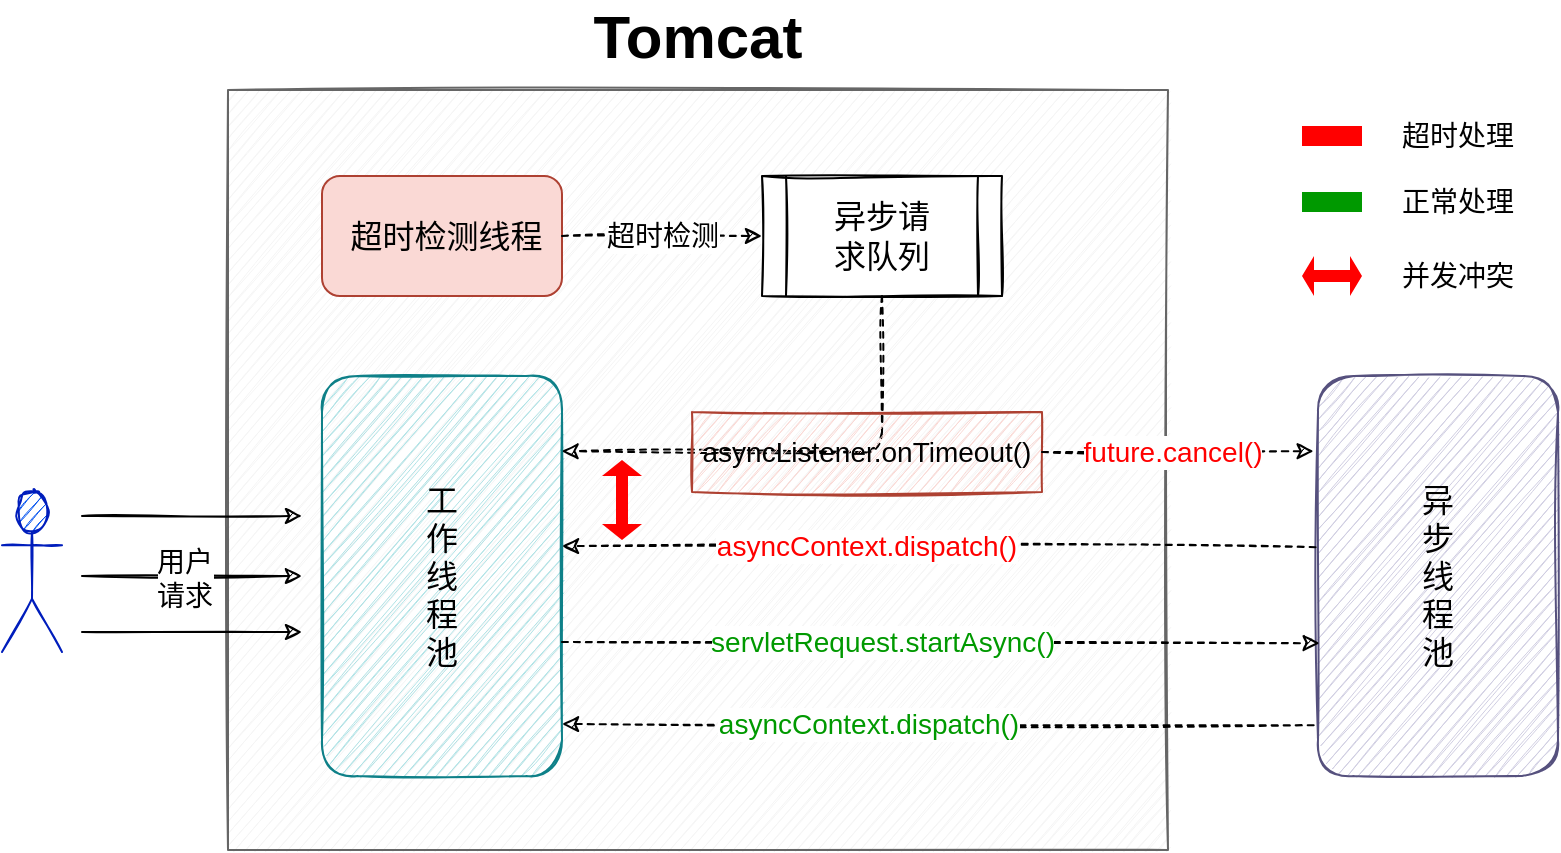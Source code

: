 <mxfile scale="1" border="10">
    <diagram id="5IMSoKu6TXH3aLEMVBPB" name="Page-1">
        <mxGraphModel dx="1644" dy="1565" grid="1" gridSize="10" guides="1" tooltips="1" connect="1" arrows="1" fold="1" page="1" pageScale="1" pageWidth="850" pageHeight="1100" background="#ffffff" math="0" shadow="0">
            <root>
                <mxCell id="0"/>
                <mxCell id="1" parent="0"/>
                <mxCell id="2" value="" style="rounded=0;whiteSpace=wrap;html=1;sketch=1;fillColor=#f5f5f5;strokeColor=#666666;fontColor=#333333;" parent="1" vertex="1">
                    <mxGeometry x="93" y="37" width="470" height="380" as="geometry"/>
                </mxCell>
                <mxCell id="3" value="" style="shape=umlActor;verticalLabelPosition=bottom;verticalAlign=top;html=1;outlineConnect=0;sketch=1;fillColor=#0050ef;strokeColor=#001DBC;fontColor=#ffffff;" parent="1" vertex="1">
                    <mxGeometry x="-20" y="238" width="30" height="80" as="geometry"/>
                </mxCell>
                <mxCell id="4" value="" style="endArrow=classic;html=1;sketch=1;" parent="1" edge="1">
                    <mxGeometry width="50" height="50" relative="1" as="geometry">
                        <mxPoint x="20" y="280" as="sourcePoint"/>
                        <mxPoint x="130" y="280" as="targetPoint"/>
                    </mxGeometry>
                </mxCell>
                <mxCell id="33" value="用户&lt;br&gt;请求" style="edgeLabel;html=1;align=center;verticalAlign=middle;resizable=0;points=[];fontSize=14;" parent="4" vertex="1" connectable="0">
                    <mxGeometry x="-0.076" y="-1" relative="1" as="geometry">
                        <mxPoint as="offset"/>
                    </mxGeometry>
                </mxCell>
                <mxCell id="5" value="工&lt;br&gt;作&lt;br&gt;线&lt;br&gt;程&lt;br&gt;池" style="rounded=1;whiteSpace=wrap;html=1;fontSize=16;fillColor=#b0e3e6;strokeColor=#0e8088;sketch=1;" parent="1" vertex="1">
                    <mxGeometry x="140" y="180" width="120" height="200" as="geometry"/>
                </mxCell>
                <mxCell id="6" value="异步请&lt;br&gt;求队列" style="shape=process;whiteSpace=wrap;html=1;backgroundOutline=1;fontSize=16;sketch=1;" parent="1" vertex="1">
                    <mxGeometry x="360" y="80" width="120" height="60" as="geometry"/>
                </mxCell>
                <mxCell id="7" value="异&lt;br&gt;步&lt;br&gt;线&lt;br&gt;程&lt;br&gt;池" style="rounded=1;whiteSpace=wrap;html=1;fontSize=16;spacing=2;fillColor=#d0cee2;strokeColor=#56517e;sketch=1;" parent="1" vertex="1">
                    <mxGeometry x="638" y="180" width="120" height="200" as="geometry"/>
                </mxCell>
                <mxCell id="9" value="" style="endArrow=classic;html=1;dashed=1;exitX=-0.018;exitY=0.873;exitDx=0;exitDy=0;entryX=1;entryY=0.75;entryDx=0;entryDy=0;exitPerimeter=0;sketch=1;" parent="1" source="7" edge="1">
                    <mxGeometry width="50" height="50" relative="1" as="geometry">
                        <mxPoint x="610" y="354" as="sourcePoint"/>
                        <mxPoint x="260" y="354" as="targetPoint"/>
                    </mxGeometry>
                </mxCell>
                <mxCell id="10" value="asyncContext.dispatch()" style="edgeLabel;html=1;align=center;verticalAlign=middle;resizable=0;points=[];fontSize=14;fontColor=#009900;" parent="9" vertex="1" connectable="0">
                    <mxGeometry x="0.043" y="-1" relative="1" as="geometry">
                        <mxPoint x="-27.34" as="offset"/>
                    </mxGeometry>
                </mxCell>
                <mxCell id="11" value="&amp;nbsp;超时检测线程" style="rounded=1;whiteSpace=wrap;html=1;fontSize=16;fillColor=#fad9d5;strokeColor=#ae4132;sketch=0;" parent="1" vertex="1">
                    <mxGeometry x="140" y="80" width="120" height="60" as="geometry"/>
                </mxCell>
                <mxCell id="14" value="" style="endArrow=classic;html=1;dashed=1;exitX=1;exitY=0.5;exitDx=0;exitDy=0;entryX=0;entryY=0.5;entryDx=0;entryDy=0;sketch=1;" parent="1" source="11" target="6" edge="1">
                    <mxGeometry width="50" height="50" relative="1" as="geometry">
                        <mxPoint x="250" y="270" as="sourcePoint"/>
                        <mxPoint x="300" y="220" as="targetPoint"/>
                    </mxGeometry>
                </mxCell>
                <mxCell id="15" value="超时检测" style="edgeLabel;html=1;align=center;verticalAlign=middle;resizable=0;points=[];fontSize=14;" parent="14" vertex="1" connectable="0">
                    <mxGeometry x="0.18" y="-3" relative="1" as="geometry">
                        <mxPoint x="-9" y="-3" as="offset"/>
                    </mxGeometry>
                </mxCell>
                <mxCell id="16" value="" style="endArrow=classic;html=1;dashed=1;exitX=0.5;exitY=1;exitDx=0;exitDy=0;entryX=0.998;entryY=0.188;entryDx=0;entryDy=0;entryPerimeter=0;sketch=1;" parent="1" source="6" target="5" edge="1">
                    <mxGeometry width="50" height="50" relative="1" as="geometry">
                        <mxPoint x="220" y="270" as="sourcePoint"/>
                        <mxPoint x="270" y="220" as="targetPoint"/>
                        <Array as="points">
                            <mxPoint x="420" y="218"/>
                        </Array>
                    </mxGeometry>
                </mxCell>
                <mxCell id="21" value="&lt;span style=&quot;font-size: 14px&quot;&gt;asyncListener.onTimeout()&lt;/span&gt;" style="rounded=0;whiteSpace=wrap;html=1;fontSize=14;sketch=1;strokeColor=#ae4132;fillColor=#fad9d5;" parent="1" vertex="1">
                    <mxGeometry x="325" y="198" width="175" height="40" as="geometry"/>
                </mxCell>
                <mxCell id="22" value="" style="endArrow=classic;html=1;dashed=1;entryX=-0.018;entryY=0.188;entryDx=0;entryDy=0;exitX=1;exitY=0.5;exitDx=0;exitDy=0;entryPerimeter=0;sketch=1;" parent="1" source="21" target="7" edge="1">
                    <mxGeometry width="50" height="50" relative="1" as="geometry">
                        <mxPoint x="420" y="270" as="sourcePoint"/>
                        <mxPoint x="470" y="220" as="targetPoint"/>
                    </mxGeometry>
                </mxCell>
                <mxCell id="23" value="future.cancel()" style="edgeLabel;html=1;align=center;verticalAlign=middle;resizable=0;points=[];fontSize=14;labelBackgroundColor=#ffffff;fontColor=#FF0000;" parent="22" vertex="1" connectable="0">
                    <mxGeometry x="-0.144" y="-1" relative="1" as="geometry">
                        <mxPoint x="7" y="-1" as="offset"/>
                    </mxGeometry>
                </mxCell>
                <mxCell id="24" value="" style="endArrow=classic;html=1;dashed=1;entryX=1;entryY=0.75;entryDx=0;entryDy=0;exitX=-0.01;exitY=0.428;exitDx=0;exitDy=0;exitPerimeter=0;sketch=1;" parent="1" source="7" edge="1">
                    <mxGeometry width="50" height="50" relative="1" as="geometry">
                        <mxPoint x="630" y="265" as="sourcePoint"/>
                        <mxPoint x="260" y="265" as="targetPoint"/>
                    </mxGeometry>
                </mxCell>
                <mxCell id="25" value="asyncContext.dispatch()" style="edgeLabel;html=1;align=center;verticalAlign=middle;resizable=0;points=[];fontSize=14;fontColor=#FF0000;labelBackgroundColor=#ffffff;" parent="24" vertex="1" connectable="0">
                    <mxGeometry x="0.043" y="-1" relative="1" as="geometry">
                        <mxPoint x="-28.3" as="offset"/>
                    </mxGeometry>
                </mxCell>
                <mxCell id="26" value="&lt;font color=&quot;#009900&quot;&gt;servletRequest.startAsync()&lt;/font&gt;" style="endArrow=classic;html=1;dashed=1;fontSize=14;entryX=0.007;entryY=0.668;entryDx=0;entryDy=0;entryPerimeter=0;sketch=1;" parent="1" target="7" edge="1">
                    <mxGeometry x="-0.155" width="50" height="50" relative="1" as="geometry">
                        <mxPoint x="260" y="313" as="sourcePoint"/>
                        <mxPoint x="637" y="313" as="targetPoint"/>
                        <mxPoint as="offset"/>
                    </mxGeometry>
                </mxCell>
                <mxCell id="27" value="" style="endArrow=classic;html=1;sketch=1;" parent="1" edge="1">
                    <mxGeometry width="50" height="50" relative="1" as="geometry">
                        <mxPoint x="20" y="308" as="sourcePoint"/>
                        <mxPoint x="130" y="308" as="targetPoint"/>
                    </mxGeometry>
                </mxCell>
                <mxCell id="28" value="" style="endArrow=classic;html=1;sketch=1;" parent="1" edge="1">
                    <mxGeometry width="50" height="50" relative="1" as="geometry">
                        <mxPoint x="20" y="250" as="sourcePoint"/>
                        <mxPoint x="130" y="250" as="targetPoint"/>
                    </mxGeometry>
                </mxCell>
                <mxCell id="34" value="超时处理" style="text;html=1;strokeColor=none;fillColor=none;align=center;verticalAlign=middle;whiteSpace=wrap;rounded=0;fontSize=14;" parent="1" vertex="1">
                    <mxGeometry x="668" y="50" width="80" height="20" as="geometry"/>
                </mxCell>
                <mxCell id="35" value="正常处理" style="text;html=1;strokeColor=none;fillColor=none;align=center;verticalAlign=middle;whiteSpace=wrap;rounded=0;fontSize=14;" parent="1" vertex="1">
                    <mxGeometry x="668" y="83" width="80" height="20" as="geometry"/>
                </mxCell>
                <mxCell id="36" value="Tomcat" style="text;html=1;strokeColor=none;fillColor=none;align=center;verticalAlign=middle;whiteSpace=wrap;rounded=0;fontSize=30;fontStyle=1" parent="1" vertex="1">
                    <mxGeometry x="288" width="80" height="20" as="geometry"/>
                </mxCell>
                <mxCell id="39" value="" style="rounded=0;whiteSpace=wrap;html=1;labelBackgroundColor=#FF0000;sketch=0;fontSize=30;fontColor=#FF0000;fillColor=#FF0000;strokeColor=none;" parent="1" vertex="1">
                    <mxGeometry x="630" y="55" width="30" height="10" as="geometry"/>
                </mxCell>
                <mxCell id="40" value="" style="rounded=0;whiteSpace=wrap;html=1;labelBackgroundColor=#FF0000;sketch=0;fontSize=30;fontColor=#FF0000;strokeColor=none;fillColor=#009900;" parent="1" vertex="1">
                    <mxGeometry x="630" y="88" width="30" height="10" as="geometry"/>
                </mxCell>
                <mxCell id="42" value="" style="shape=doubleArrow;direction=south;whiteSpace=wrap;html=1;sketch=0;fillColor=#FF0000;strokeColor=none;" vertex="1" parent="1">
                    <mxGeometry x="280" y="222" width="20" height="40" as="geometry"/>
                </mxCell>
                <mxCell id="43" value="" style="shape=doubleArrow;direction=south;whiteSpace=wrap;html=1;sketch=0;fillColor=#FF0000;strokeColor=none;rotation=-90;" vertex="1" parent="1">
                    <mxGeometry x="635" y="115" width="20" height="30" as="geometry"/>
                </mxCell>
                <mxCell id="44" value="并发冲突" style="text;html=1;strokeColor=none;fillColor=none;align=center;verticalAlign=middle;whiteSpace=wrap;rounded=0;fontSize=14;" vertex="1" parent="1">
                    <mxGeometry x="668" y="120" width="80" height="20" as="geometry"/>
                </mxCell>
            </root>
        </mxGraphModel>
    </diagram>
</mxfile>
